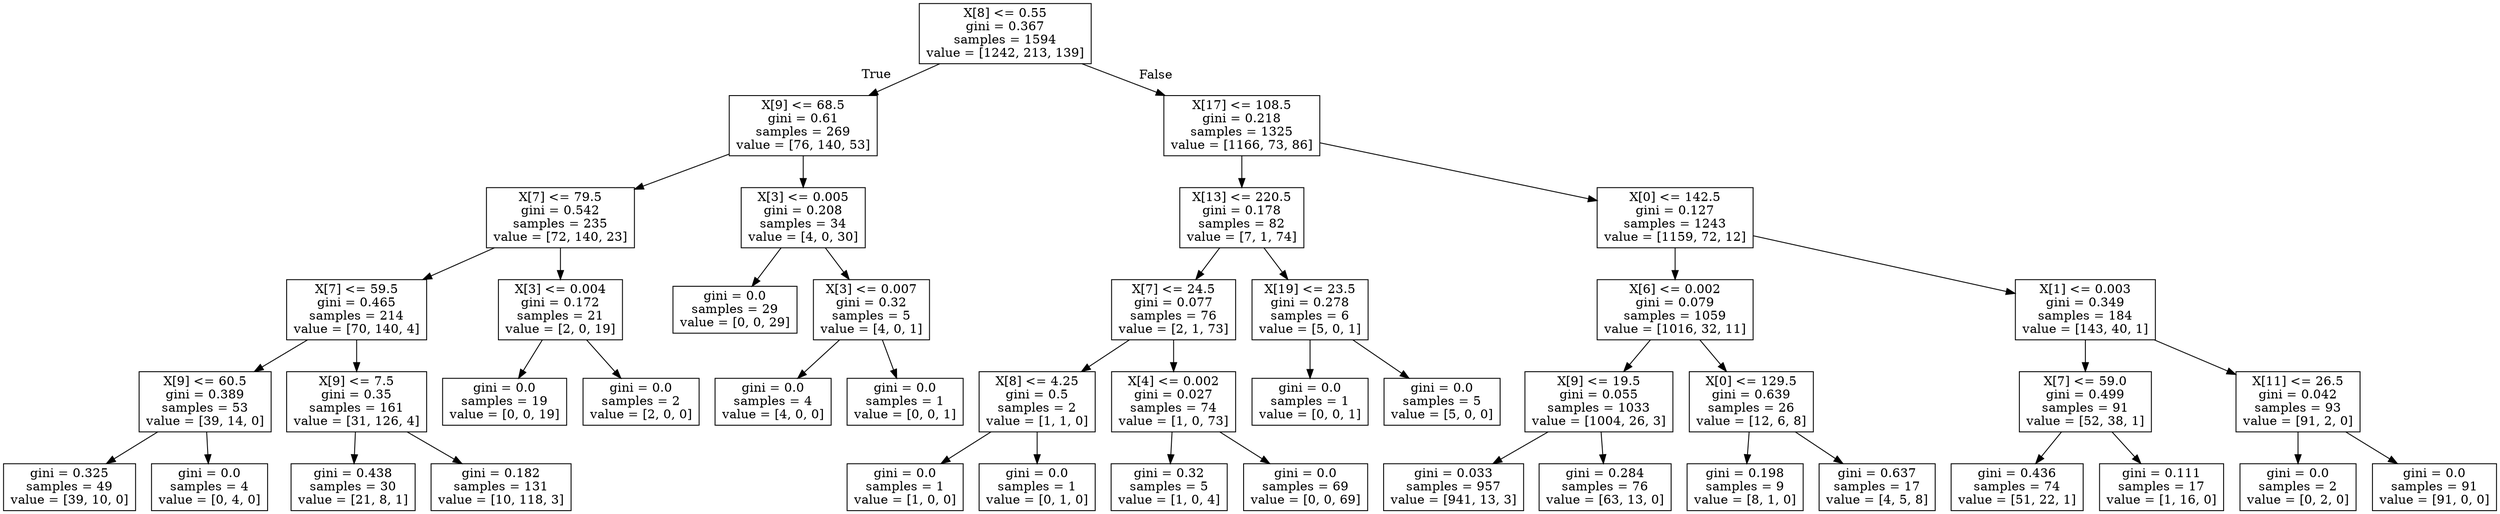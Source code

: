 digraph Tree {
node [shape=box] ;
0 [label="X[8] <= 0.55\ngini = 0.367\nsamples = 1594\nvalue = [1242, 213, 139]"] ;
1 [label="X[9] <= 68.5\ngini = 0.61\nsamples = 269\nvalue = [76, 140, 53]"] ;
0 -> 1 [labeldistance=2.5, labelangle=45, headlabel="True"] ;
2 [label="X[7] <= 79.5\ngini = 0.542\nsamples = 235\nvalue = [72, 140, 23]"] ;
1 -> 2 ;
3 [label="X[7] <= 59.5\ngini = 0.465\nsamples = 214\nvalue = [70, 140, 4]"] ;
2 -> 3 ;
4 [label="X[9] <= 60.5\ngini = 0.389\nsamples = 53\nvalue = [39, 14, 0]"] ;
3 -> 4 ;
5 [label="gini = 0.325\nsamples = 49\nvalue = [39, 10, 0]"] ;
4 -> 5 ;
6 [label="gini = 0.0\nsamples = 4\nvalue = [0, 4, 0]"] ;
4 -> 6 ;
7 [label="X[9] <= 7.5\ngini = 0.35\nsamples = 161\nvalue = [31, 126, 4]"] ;
3 -> 7 ;
8 [label="gini = 0.438\nsamples = 30\nvalue = [21, 8, 1]"] ;
7 -> 8 ;
9 [label="gini = 0.182\nsamples = 131\nvalue = [10, 118, 3]"] ;
7 -> 9 ;
10 [label="X[3] <= 0.004\ngini = 0.172\nsamples = 21\nvalue = [2, 0, 19]"] ;
2 -> 10 ;
11 [label="gini = 0.0\nsamples = 19\nvalue = [0, 0, 19]"] ;
10 -> 11 ;
12 [label="gini = 0.0\nsamples = 2\nvalue = [2, 0, 0]"] ;
10 -> 12 ;
13 [label="X[3] <= 0.005\ngini = 0.208\nsamples = 34\nvalue = [4, 0, 30]"] ;
1 -> 13 ;
14 [label="gini = 0.0\nsamples = 29\nvalue = [0, 0, 29]"] ;
13 -> 14 ;
15 [label="X[3] <= 0.007\ngini = 0.32\nsamples = 5\nvalue = [4, 0, 1]"] ;
13 -> 15 ;
16 [label="gini = 0.0\nsamples = 4\nvalue = [4, 0, 0]"] ;
15 -> 16 ;
17 [label="gini = 0.0\nsamples = 1\nvalue = [0, 0, 1]"] ;
15 -> 17 ;
18 [label="X[17] <= 108.5\ngini = 0.218\nsamples = 1325\nvalue = [1166, 73, 86]"] ;
0 -> 18 [labeldistance=2.5, labelangle=-45, headlabel="False"] ;
19 [label="X[13] <= 220.5\ngini = 0.178\nsamples = 82\nvalue = [7, 1, 74]"] ;
18 -> 19 ;
20 [label="X[7] <= 24.5\ngini = 0.077\nsamples = 76\nvalue = [2, 1, 73]"] ;
19 -> 20 ;
21 [label="X[8] <= 4.25\ngini = 0.5\nsamples = 2\nvalue = [1, 1, 0]"] ;
20 -> 21 ;
22 [label="gini = 0.0\nsamples = 1\nvalue = [1, 0, 0]"] ;
21 -> 22 ;
23 [label="gini = 0.0\nsamples = 1\nvalue = [0, 1, 0]"] ;
21 -> 23 ;
24 [label="X[4] <= 0.002\ngini = 0.027\nsamples = 74\nvalue = [1, 0, 73]"] ;
20 -> 24 ;
25 [label="gini = 0.32\nsamples = 5\nvalue = [1, 0, 4]"] ;
24 -> 25 ;
26 [label="gini = 0.0\nsamples = 69\nvalue = [0, 0, 69]"] ;
24 -> 26 ;
27 [label="X[19] <= 23.5\ngini = 0.278\nsamples = 6\nvalue = [5, 0, 1]"] ;
19 -> 27 ;
28 [label="gini = 0.0\nsamples = 1\nvalue = [0, 0, 1]"] ;
27 -> 28 ;
29 [label="gini = 0.0\nsamples = 5\nvalue = [5, 0, 0]"] ;
27 -> 29 ;
30 [label="X[0] <= 142.5\ngini = 0.127\nsamples = 1243\nvalue = [1159, 72, 12]"] ;
18 -> 30 ;
31 [label="X[6] <= 0.002\ngini = 0.079\nsamples = 1059\nvalue = [1016, 32, 11]"] ;
30 -> 31 ;
32 [label="X[9] <= 19.5\ngini = 0.055\nsamples = 1033\nvalue = [1004, 26, 3]"] ;
31 -> 32 ;
33 [label="gini = 0.033\nsamples = 957\nvalue = [941, 13, 3]"] ;
32 -> 33 ;
34 [label="gini = 0.284\nsamples = 76\nvalue = [63, 13, 0]"] ;
32 -> 34 ;
35 [label="X[0] <= 129.5\ngini = 0.639\nsamples = 26\nvalue = [12, 6, 8]"] ;
31 -> 35 ;
36 [label="gini = 0.198\nsamples = 9\nvalue = [8, 1, 0]"] ;
35 -> 36 ;
37 [label="gini = 0.637\nsamples = 17\nvalue = [4, 5, 8]"] ;
35 -> 37 ;
38 [label="X[1] <= 0.003\ngini = 0.349\nsamples = 184\nvalue = [143, 40, 1]"] ;
30 -> 38 ;
39 [label="X[7] <= 59.0\ngini = 0.499\nsamples = 91\nvalue = [52, 38, 1]"] ;
38 -> 39 ;
40 [label="gini = 0.436\nsamples = 74\nvalue = [51, 22, 1]"] ;
39 -> 40 ;
41 [label="gini = 0.111\nsamples = 17\nvalue = [1, 16, 0]"] ;
39 -> 41 ;
42 [label="X[11] <= 26.5\ngini = 0.042\nsamples = 93\nvalue = [91, 2, 0]"] ;
38 -> 42 ;
43 [label="gini = 0.0\nsamples = 2\nvalue = [0, 2, 0]"] ;
42 -> 43 ;
44 [label="gini = 0.0\nsamples = 91\nvalue = [91, 0, 0]"] ;
42 -> 44 ;
}